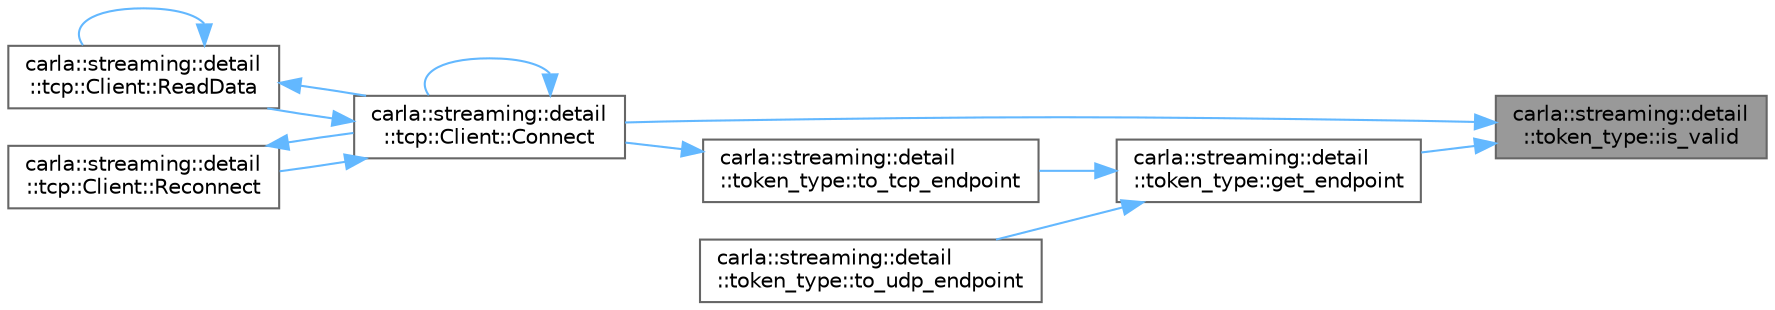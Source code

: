 digraph "carla::streaming::detail::token_type::is_valid"
{
 // INTERACTIVE_SVG=YES
 // LATEX_PDF_SIZE
  bgcolor="transparent";
  edge [fontname=Helvetica,fontsize=10,labelfontname=Helvetica,labelfontsize=10];
  node [fontname=Helvetica,fontsize=10,shape=box,height=0.2,width=0.4];
  rankdir="RL";
  Node1 [id="Node000001",label="carla::streaming::detail\l::token_type::is_valid",height=0.2,width=0.4,color="gray40", fillcolor="grey60", style="filled", fontcolor="black",tooltip=" "];
  Node1 -> Node2 [id="edge1_Node000001_Node000002",dir="back",color="steelblue1",style="solid",tooltip=" "];
  Node2 [id="Node000002",label="carla::streaming::detail\l::tcp::Client::Connect",height=0.2,width=0.4,color="grey40", fillcolor="white", style="filled",URL="$dc/d96/classcarla_1_1streaming_1_1detail_1_1tcp_1_1Client.html#aff760041c9642a988880c1ff39739fe2",tooltip=" "];
  Node2 -> Node2 [id="edge2_Node000002_Node000002",dir="back",color="steelblue1",style="solid",tooltip=" "];
  Node2 -> Node3 [id="edge3_Node000002_Node000003",dir="back",color="steelblue1",style="solid",tooltip=" "];
  Node3 [id="Node000003",label="carla::streaming::detail\l::tcp::Client::ReadData",height=0.2,width=0.4,color="grey40", fillcolor="white", style="filled",URL="$dc/d96/classcarla_1_1streaming_1_1detail_1_1tcp_1_1Client.html#aaa78ca2b7195a84a9b0db792fa88ab79",tooltip=" "];
  Node3 -> Node2 [id="edge4_Node000003_Node000002",dir="back",color="steelblue1",style="solid",tooltip=" "];
  Node3 -> Node3 [id="edge5_Node000003_Node000003",dir="back",color="steelblue1",style="solid",tooltip=" "];
  Node2 -> Node4 [id="edge6_Node000002_Node000004",dir="back",color="steelblue1",style="solid",tooltip=" "];
  Node4 [id="Node000004",label="carla::streaming::detail\l::tcp::Client::Reconnect",height=0.2,width=0.4,color="grey40", fillcolor="white", style="filled",URL="$dc/d96/classcarla_1_1streaming_1_1detail_1_1tcp_1_1Client.html#a2d95ef9bb8a629f93278bbd3f9deb7a6",tooltip=" "];
  Node4 -> Node2 [id="edge7_Node000004_Node000002",dir="back",color="steelblue1",style="solid",tooltip=" "];
  Node1 -> Node5 [id="edge8_Node000001_Node000005",dir="back",color="steelblue1",style="solid",tooltip=" "];
  Node5 [id="Node000005",label="carla::streaming::detail\l::token_type::get_endpoint",height=0.2,width=0.4,color="grey40", fillcolor="white", style="filled",URL="$df/de1/classcarla_1_1streaming_1_1detail_1_1token__type.html#a3623d9c6339656e1e25c9e46c34cc1c4",tooltip=" "];
  Node5 -> Node6 [id="edge9_Node000005_Node000006",dir="back",color="steelblue1",style="solid",tooltip=" "];
  Node6 [id="Node000006",label="carla::streaming::detail\l::token_type::to_tcp_endpoint",height=0.2,width=0.4,color="grey40", fillcolor="white", style="filled",URL="$df/de1/classcarla_1_1streaming_1_1detail_1_1token__type.html#a09f632de49f0e45cecdf0f0adede3f15",tooltip=" "];
  Node6 -> Node2 [id="edge10_Node000006_Node000002",dir="back",color="steelblue1",style="solid",tooltip=" "];
  Node5 -> Node7 [id="edge11_Node000005_Node000007",dir="back",color="steelblue1",style="solid",tooltip=" "];
  Node7 [id="Node000007",label="carla::streaming::detail\l::token_type::to_udp_endpoint",height=0.2,width=0.4,color="grey40", fillcolor="white", style="filled",URL="$df/de1/classcarla_1_1streaming_1_1detail_1_1token__type.html#a7681b8b809e75bf8c3e34375ccde3c5a",tooltip=" "];
}
